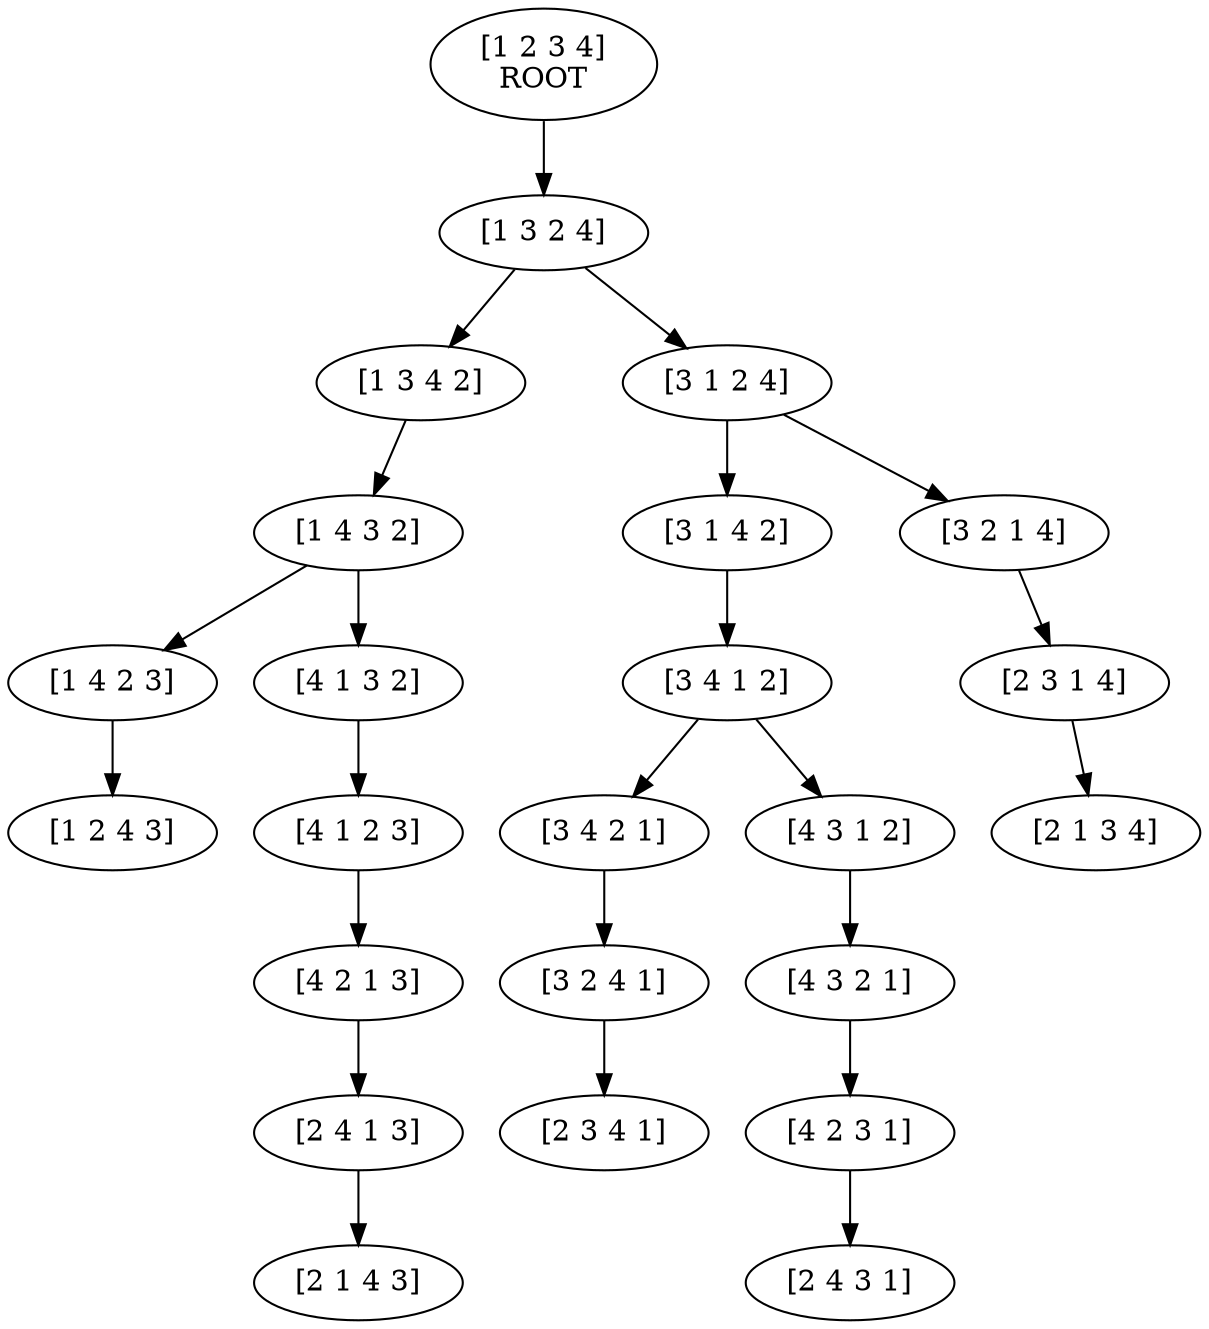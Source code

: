 digraph IST_t2 {
  rankdir=TB;
  "[1 2 3 4]" [label="[1 2 3 4]\nROOT"];
  "[1 2 4 3]" [label="[1 2 4 3]"];
  "[1 3 2 4]" [label="[1 3 2 4]"];
  "[1 3 4 2]" [label="[1 3 4 2]"];
  "[1 4 2 3]" [label="[1 4 2 3]"];
  "[1 4 3 2]" [label="[1 4 3 2]"];
  "[2 1 3 4]" [label="[2 1 3 4]"];
  "[2 1 4 3]" [label="[2 1 4 3]"];
  "[2 3 1 4]" [label="[2 3 1 4]"];
  "[2 3 4 1]" [label="[2 3 4 1]"];
  "[2 4 1 3]" [label="[2 4 1 3]"];
  "[2 4 3 1]" [label="[2 4 3 1]"];
  "[3 1 2 4]" [label="[3 1 2 4]"];
  "[3 1 4 2]" [label="[3 1 4 2]"];
  "[3 2 1 4]" [label="[3 2 1 4]"];
  "[3 2 4 1]" [label="[3 2 4 1]"];
  "[3 4 1 2]" [label="[3 4 1 2]"];
  "[3 4 2 1]" [label="[3 4 2 1]"];
  "[4 1 2 3]" [label="[4 1 2 3]"];
  "[4 1 3 2]" [label="[4 1 3 2]"];
  "[4 2 1 3]" [label="[4 2 1 3]"];
  "[4 2 3 1]" [label="[4 2 3 1]"];
  "[4 3 1 2]" [label="[4 3 1 2]"];
  "[4 3 2 1]" [label="[4 3 2 1]"];
  "[1 4 2 3]" -> "[1 2 4 3]";
  "[1 2 3 4]" -> "[1 3 2 4]";
  "[1 3 2 4]" -> "[1 3 4 2]";
  "[1 4 3 2]" -> "[1 4 2 3]";
  "[1 3 4 2]" -> "[1 4 3 2]";
  "[2 3 1 4]" -> "[2 1 3 4]";
  "[2 4 1 3]" -> "[2 1 4 3]";
  "[3 2 1 4]" -> "[2 3 1 4]";
  "[3 2 4 1]" -> "[2 3 4 1]";
  "[4 2 1 3]" -> "[2 4 1 3]";
  "[4 2 3 1]" -> "[2 4 3 1]";
  "[1 3 2 4]" -> "[3 1 2 4]";
  "[3 1 2 4]" -> "[3 1 4 2]";
  "[3 1 2 4]" -> "[3 2 1 4]";
  "[3 4 2 1]" -> "[3 2 4 1]";
  "[3 1 4 2]" -> "[3 4 1 2]";
  "[3 4 1 2]" -> "[3 4 2 1]";
  "[4 1 3 2]" -> "[4 1 2 3]";
  "[1 4 3 2]" -> "[4 1 3 2]";
  "[4 1 2 3]" -> "[4 2 1 3]";
  "[4 3 2 1]" -> "[4 2 3 1]";
  "[3 4 1 2]" -> "[4 3 1 2]";
  "[4 3 1 2]" -> "[4 3 2 1]";
}
